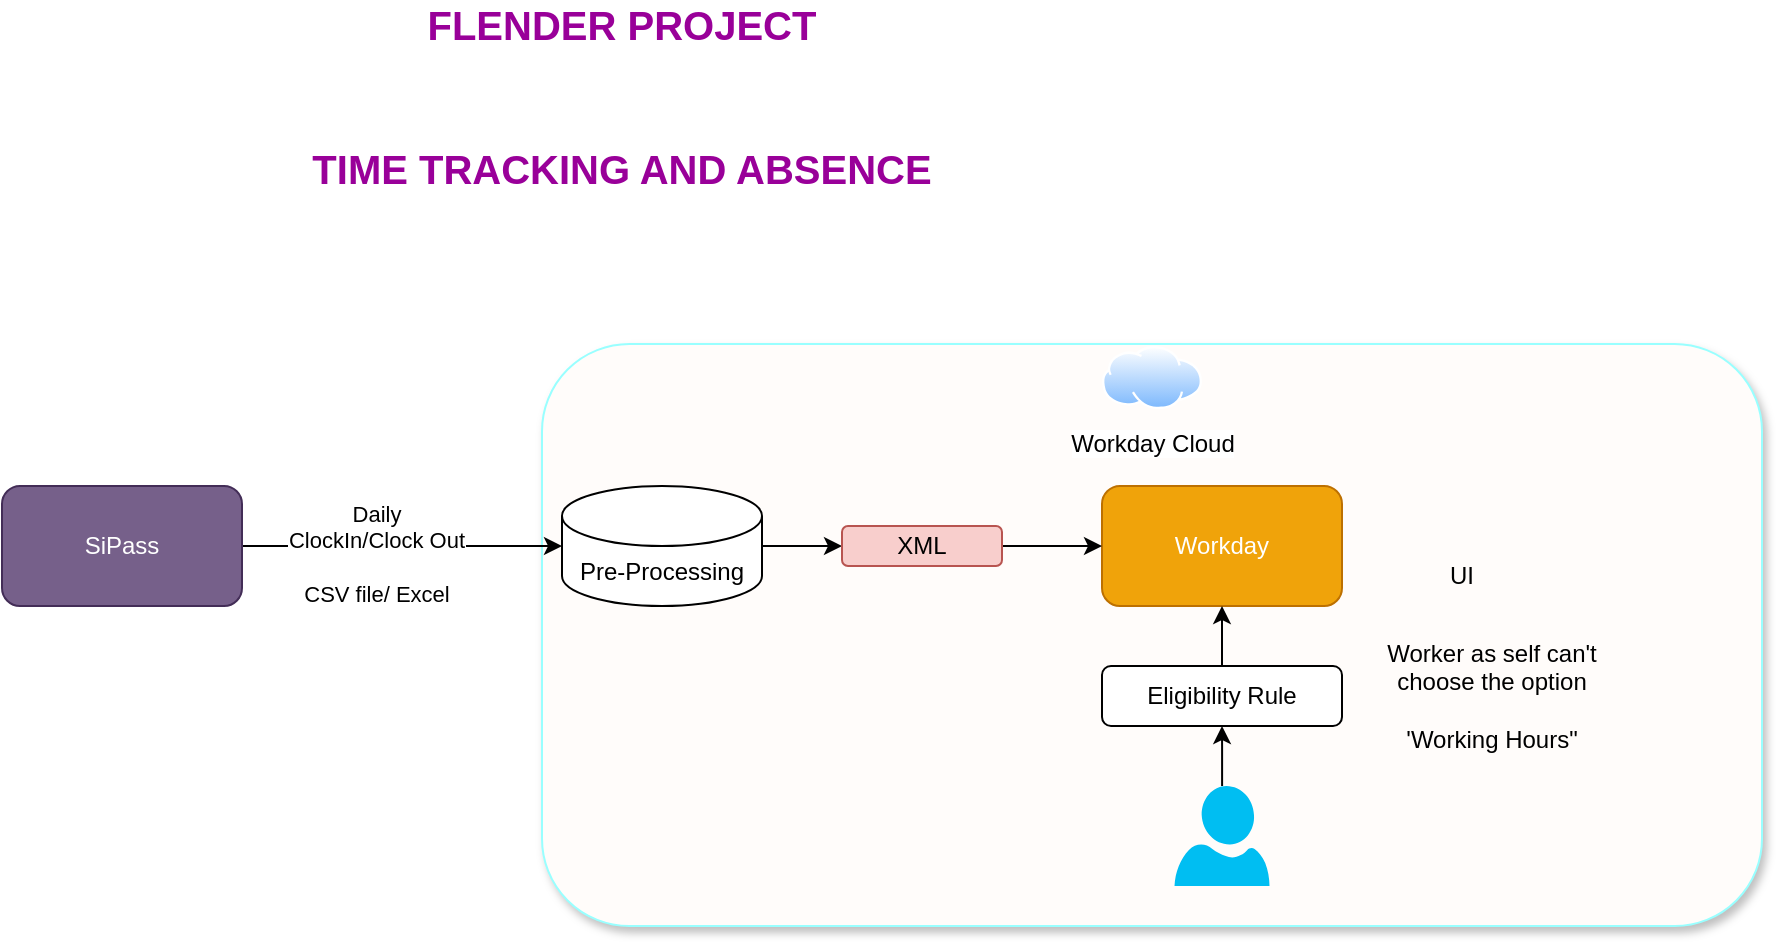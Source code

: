 <mxfile version="24.9.3">
  <diagram name="Page-1" id="V0P_ShoshVWENLGkO5tE">
    <mxGraphModel dx="1647" dy="877" grid="1" gridSize="10" guides="1" tooltips="1" connect="1" arrows="1" fold="1" page="1" pageScale="1" pageWidth="850" pageHeight="1100" math="0" shadow="0">
      <root>
        <mxCell id="0" />
        <mxCell id="1" parent="0" />
        <mxCell id="mhnJ7i8BOFr2f9XJKJYB-18" value="" style="rounded=1;whiteSpace=wrap;html=1;strokeColor=#99FFFF;shadow=1;fillColor=#FFFCFA;" vertex="1" parent="1">
          <mxGeometry x="370" y="219" width="610" height="291" as="geometry" />
        </mxCell>
        <mxCell id="mhnJ7i8BOFr2f9XJKJYB-3" style="edgeStyle=orthogonalEdgeStyle;rounded=0;orthogonalLoop=1;jettySize=auto;html=1;" edge="1" parent="1" source="mhnJ7i8BOFr2f9XJKJYB-1" target="mhnJ7i8BOFr2f9XJKJYB-4">
          <mxGeometry relative="1" as="geometry">
            <mxPoint x="290" y="320" as="targetPoint" />
          </mxGeometry>
        </mxCell>
        <mxCell id="mhnJ7i8BOFr2f9XJKJYB-5" value="Daily&lt;div&gt;ClockIn/Clock Out&lt;/div&gt;&lt;div&gt;&lt;br&gt;&lt;/div&gt;&lt;div&gt;CSV file/ Excel&lt;/div&gt;" style="edgeLabel;html=1;align=center;verticalAlign=middle;resizable=0;points=[];" vertex="1" connectable="0" parent="mhnJ7i8BOFr2f9XJKJYB-3">
          <mxGeometry x="-0.16" y="-4" relative="1" as="geometry">
            <mxPoint as="offset" />
          </mxGeometry>
        </mxCell>
        <mxCell id="mhnJ7i8BOFr2f9XJKJYB-1" value="SiPass" style="rounded=1;whiteSpace=wrap;html=1;fillColor=#76608a;fontColor=#ffffff;strokeColor=#432D57;" vertex="1" parent="1">
          <mxGeometry x="100" y="290" width="120" height="60" as="geometry" />
        </mxCell>
        <mxCell id="mhnJ7i8BOFr2f9XJKJYB-2" value="&lt;font color=&quot;#ffffff&quot;&gt;Workday&lt;/font&gt;" style="rounded=1;whiteSpace=wrap;html=1;fillColor=#f0a30a;strokeColor=#BD7000;fontColor=#000000;" vertex="1" parent="1">
          <mxGeometry x="650" y="290" width="120" height="60" as="geometry" />
        </mxCell>
        <mxCell id="mhnJ7i8BOFr2f9XJKJYB-9" style="edgeStyle=orthogonalEdgeStyle;rounded=0;orthogonalLoop=1;jettySize=auto;html=1;" edge="1" parent="1" source="mhnJ7i8BOFr2f9XJKJYB-4" target="mhnJ7i8BOFr2f9XJKJYB-6">
          <mxGeometry relative="1" as="geometry" />
        </mxCell>
        <mxCell id="mhnJ7i8BOFr2f9XJKJYB-4" value="Pre-Processing" style="shape=cylinder3;whiteSpace=wrap;html=1;boundedLbl=1;backgroundOutline=1;size=15;" vertex="1" parent="1">
          <mxGeometry x="380" y="290" width="100" height="60" as="geometry" />
        </mxCell>
        <mxCell id="mhnJ7i8BOFr2f9XJKJYB-10" style="edgeStyle=orthogonalEdgeStyle;rounded=0;orthogonalLoop=1;jettySize=auto;html=1;" edge="1" parent="1" source="mhnJ7i8BOFr2f9XJKJYB-6" target="mhnJ7i8BOFr2f9XJKJYB-2">
          <mxGeometry relative="1" as="geometry" />
        </mxCell>
        <mxCell id="mhnJ7i8BOFr2f9XJKJYB-6" value="XML" style="rounded=1;whiteSpace=wrap;html=1;fillColor=#f8cecc;strokeColor=#b85450;" vertex="1" parent="1">
          <mxGeometry x="520" y="310" width="80" height="20" as="geometry" />
        </mxCell>
        <mxCell id="mhnJ7i8BOFr2f9XJKJYB-16" style="edgeStyle=orthogonalEdgeStyle;rounded=0;orthogonalLoop=1;jettySize=auto;html=1;entryX=0.5;entryY=1;entryDx=0;entryDy=0;" edge="1" parent="1" source="mhnJ7i8BOFr2f9XJKJYB-11" target="mhnJ7i8BOFr2f9XJKJYB-2">
          <mxGeometry relative="1" as="geometry" />
        </mxCell>
        <mxCell id="mhnJ7i8BOFr2f9XJKJYB-11" value="Eligibility Rule" style="rounded=1;whiteSpace=wrap;html=1;" vertex="1" parent="1">
          <mxGeometry x="650" y="380" width="120" height="30" as="geometry" />
        </mxCell>
        <mxCell id="mhnJ7i8BOFr2f9XJKJYB-14" style="edgeStyle=orthogonalEdgeStyle;rounded=0;orthogonalLoop=1;jettySize=auto;html=1;entryX=0.5;entryY=1;entryDx=0;entryDy=0;" edge="1" parent="1" source="mhnJ7i8BOFr2f9XJKJYB-12" target="mhnJ7i8BOFr2f9XJKJYB-11">
          <mxGeometry relative="1" as="geometry" />
        </mxCell>
        <mxCell id="mhnJ7i8BOFr2f9XJKJYB-12" value="" style="verticalLabelPosition=bottom;html=1;verticalAlign=top;align=center;strokeColor=none;fillColor=#00BEF2;shape=mxgraph.azure.user;" vertex="1" parent="1">
          <mxGeometry x="686.25" y="440" width="47.5" height="50" as="geometry" />
        </mxCell>
        <mxCell id="mhnJ7i8BOFr2f9XJKJYB-15" value="Worker as self can&#39;t choose the option&lt;div&gt;&lt;br&gt;&lt;/div&gt;&lt;div&gt;&#39;Working Hours&quot;&lt;/div&gt;" style="text;html=1;align=center;verticalAlign=middle;whiteSpace=wrap;rounded=0;" vertex="1" parent="1">
          <mxGeometry x="780" y="380" width="130" height="30" as="geometry" />
        </mxCell>
        <mxCell id="mhnJ7i8BOFr2f9XJKJYB-17" value="UI" style="text;html=1;align=center;verticalAlign=middle;whiteSpace=wrap;rounded=0;" vertex="1" parent="1">
          <mxGeometry x="800" y="320" width="60" height="30" as="geometry" />
        </mxCell>
        <mxCell id="mhnJ7i8BOFr2f9XJKJYB-19" value="Workday Cloud" style="image;aspect=fixed;perimeter=ellipsePerimeter;html=1;align=center;shadow=0;dashed=0;spacingTop=3;image=img/lib/active_directory/internet_cloud.svg;" vertex="1" parent="1">
          <mxGeometry x="650" y="220" width="50" height="31.5" as="geometry" />
        </mxCell>
        <mxCell id="mhnJ7i8BOFr2f9XJKJYB-23" value="&lt;b&gt;&lt;font color=&quot;#990099&quot; style=&quot;font-size: 20px;&quot;&gt;FLENDER PROJECT&lt;/font&gt;&lt;/b&gt;&lt;div&gt;&lt;b&gt;&lt;font color=&quot;#990099&quot; style=&quot;font-size: 20px;&quot;&gt;&lt;br&gt;&lt;/font&gt;&lt;/b&gt;&lt;/div&gt;&lt;div&gt;&lt;b&gt;&lt;font color=&quot;#990099&quot; style=&quot;font-size: 20px;&quot;&gt;&lt;br&gt;&lt;/font&gt;&lt;/b&gt;&lt;/div&gt;&lt;div&gt;&lt;b&gt;&lt;font color=&quot;#990099&quot; style=&quot;font-size: 20px;&quot;&gt;TIME TRACKING AND ABSENCE&lt;/font&gt;&lt;/b&gt;&lt;/div&gt;" style="text;html=1;align=center;verticalAlign=middle;whiteSpace=wrap;rounded=0;" vertex="1" parent="1">
          <mxGeometry x="190" y="80" width="440" height="30" as="geometry" />
        </mxCell>
      </root>
    </mxGraphModel>
  </diagram>
</mxfile>
